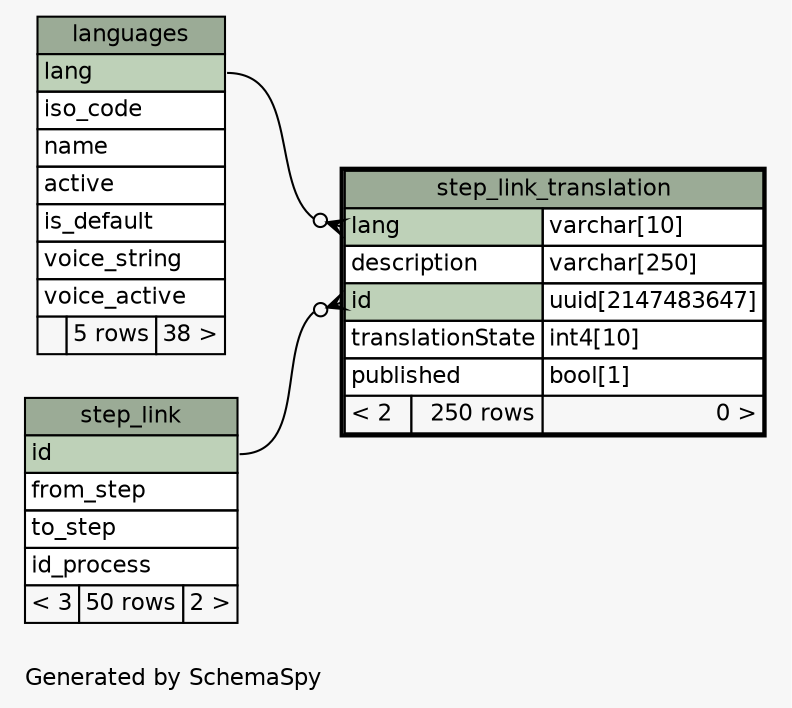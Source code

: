 // dot 2.30.1 on Linux 3.10.0-1127.19.1.el7.x86_64
// SchemaSpy rev 590
digraph "oneDegreeRelationshipsDiagram" {
  graph [
    rankdir="RL"
    bgcolor="#f7f7f7"
    label="\nGenerated by SchemaSpy"
    labeljust="l"
    nodesep="0.18"
    ranksep="0.46"
    fontname="Helvetica"
    fontsize="11"
  ];
  node [
    fontname="Helvetica"
    fontsize="11"
    shape="plaintext"
  ];
  edge [
    arrowsize="0.8"
  ];
  "step_link_translation":"id":w -> "step_link":"id":e [arrowhead=none dir=back arrowtail=crowodot];
  "step_link_translation":"lang":w -> "languages":"lang":e [arrowhead=none dir=back arrowtail=crowodot];
  "languages" [
    label=<
    <TABLE BORDER="0" CELLBORDER="1" CELLSPACING="0" BGCOLOR="#ffffff">
      <TR><TD COLSPAN="3" BGCOLOR="#9bab96" ALIGN="CENTER">languages</TD></TR>
      <TR><TD PORT="lang" COLSPAN="3" BGCOLOR="#bed1b8" ALIGN="LEFT">lang</TD></TR>
      <TR><TD PORT="iso_code" COLSPAN="3" ALIGN="LEFT">iso_code</TD></TR>
      <TR><TD PORT="name" COLSPAN="3" ALIGN="LEFT">name</TD></TR>
      <TR><TD PORT="active" COLSPAN="3" ALIGN="LEFT">active</TD></TR>
      <TR><TD PORT="is_default" COLSPAN="3" ALIGN="LEFT">is_default</TD></TR>
      <TR><TD PORT="voice_string" COLSPAN="3" ALIGN="LEFT">voice_string</TD></TR>
      <TR><TD PORT="voice_active" COLSPAN="3" ALIGN="LEFT">voice_active</TD></TR>
      <TR><TD ALIGN="LEFT" BGCOLOR="#f7f7f7">  </TD><TD ALIGN="RIGHT" BGCOLOR="#f7f7f7">5 rows</TD><TD ALIGN="RIGHT" BGCOLOR="#f7f7f7">38 &gt;</TD></TR>
    </TABLE>>
    URL="languages.html"
    tooltip="languages"
  ];
  "step_link" [
    label=<
    <TABLE BORDER="0" CELLBORDER="1" CELLSPACING="0" BGCOLOR="#ffffff">
      <TR><TD COLSPAN="3" BGCOLOR="#9bab96" ALIGN="CENTER">step_link</TD></TR>
      <TR><TD PORT="id" COLSPAN="3" BGCOLOR="#bed1b8" ALIGN="LEFT">id</TD></TR>
      <TR><TD PORT="from_step" COLSPAN="3" ALIGN="LEFT">from_step</TD></TR>
      <TR><TD PORT="to_step" COLSPAN="3" ALIGN="LEFT">to_step</TD></TR>
      <TR><TD PORT="id_process" COLSPAN="3" ALIGN="LEFT">id_process</TD></TR>
      <TR><TD ALIGN="LEFT" BGCOLOR="#f7f7f7">&lt; 3</TD><TD ALIGN="RIGHT" BGCOLOR="#f7f7f7">50 rows</TD><TD ALIGN="RIGHT" BGCOLOR="#f7f7f7">2 &gt;</TD></TR>
    </TABLE>>
    URL="step_link.html"
    tooltip="step_link"
  ];
  "step_link_translation" [
    label=<
    <TABLE BORDER="2" CELLBORDER="1" CELLSPACING="0" BGCOLOR="#ffffff">
      <TR><TD COLSPAN="3" BGCOLOR="#9bab96" ALIGN="CENTER">step_link_translation</TD></TR>
      <TR><TD PORT="lang" COLSPAN="2" BGCOLOR="#bed1b8" ALIGN="LEFT">lang</TD><TD PORT="lang.type" ALIGN="LEFT">varchar[10]</TD></TR>
      <TR><TD PORT="description" COLSPAN="2" ALIGN="LEFT">description</TD><TD PORT="description.type" ALIGN="LEFT">varchar[250]</TD></TR>
      <TR><TD PORT="id" COLSPAN="2" BGCOLOR="#bed1b8" ALIGN="LEFT">id</TD><TD PORT="id.type" ALIGN="LEFT">uuid[2147483647]</TD></TR>
      <TR><TD PORT="translationState" COLSPAN="2" ALIGN="LEFT">translationState</TD><TD PORT="translationState.type" ALIGN="LEFT">int4[10]</TD></TR>
      <TR><TD PORT="published" COLSPAN="2" ALIGN="LEFT">published</TD><TD PORT="published.type" ALIGN="LEFT">bool[1]</TD></TR>
      <TR><TD ALIGN="LEFT" BGCOLOR="#f7f7f7">&lt; 2</TD><TD ALIGN="RIGHT" BGCOLOR="#f7f7f7">250 rows</TD><TD ALIGN="RIGHT" BGCOLOR="#f7f7f7">0 &gt;</TD></TR>
    </TABLE>>
    URL="step_link_translation.html"
    tooltip="step_link_translation"
  ];
}
